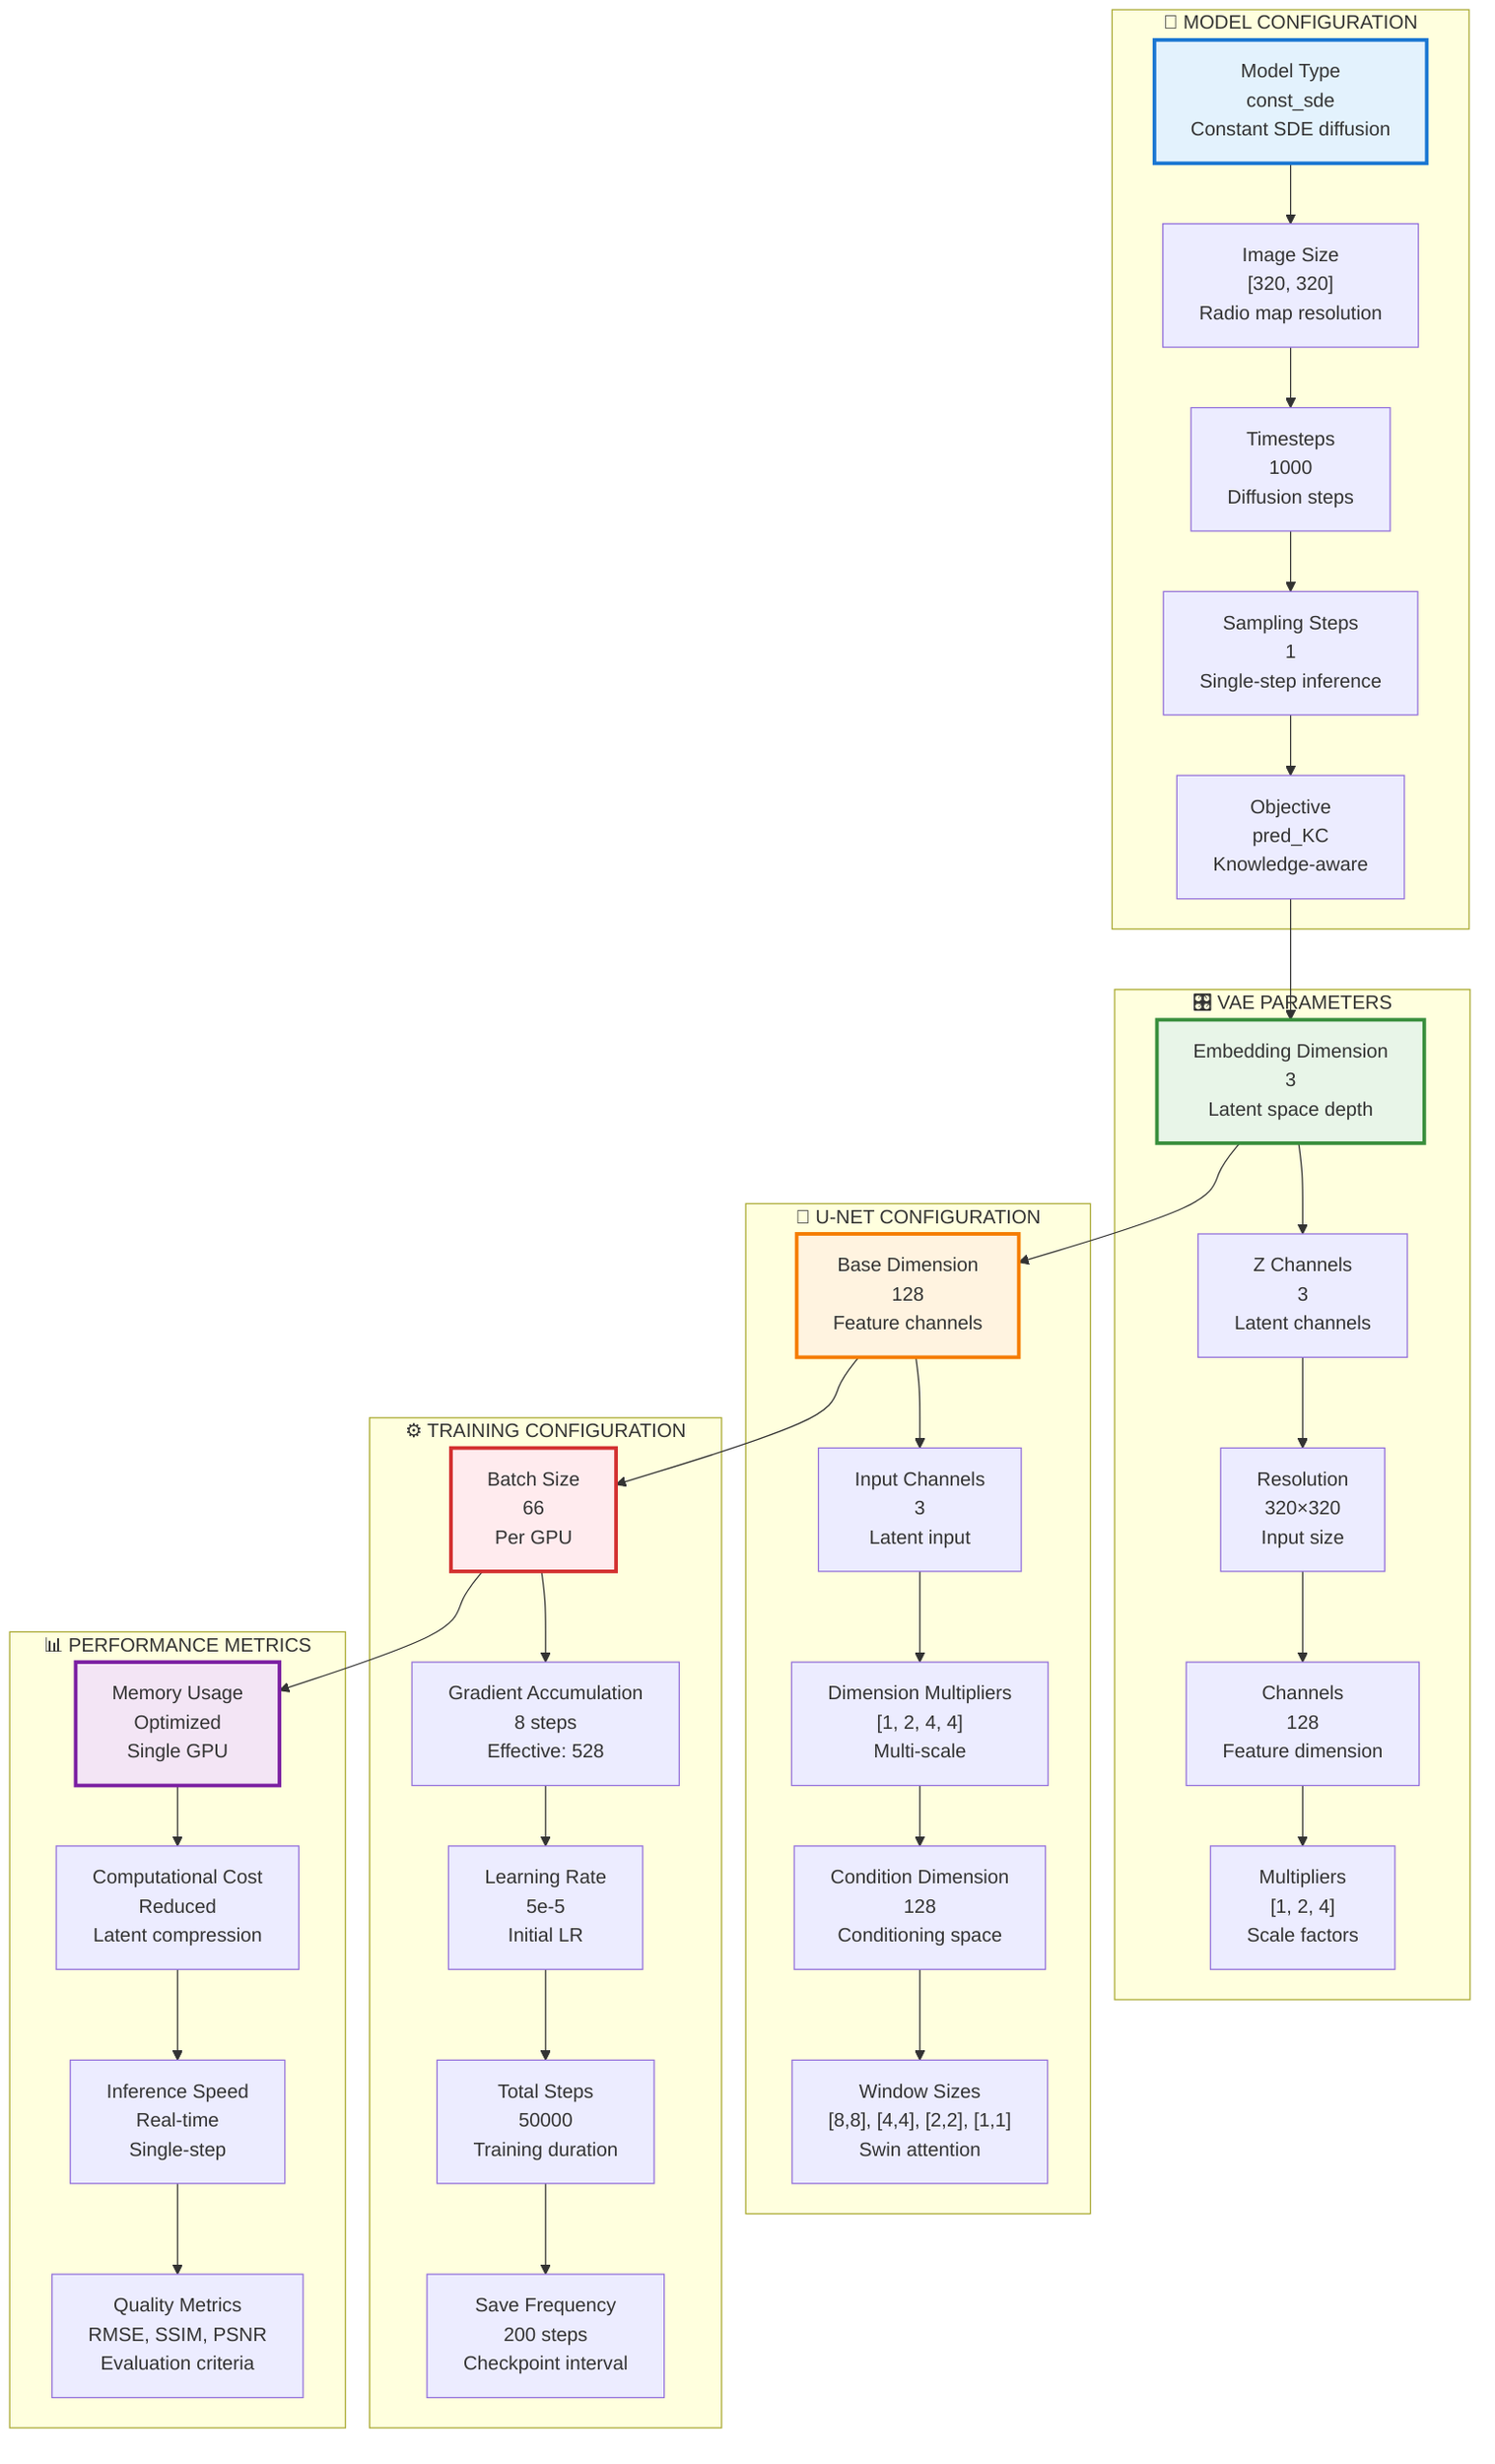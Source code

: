 %% Enhanced Training Configuration - Ultra Simple
graph TB
    subgraph "🤖 MODEL CONFIGURATION"
        A["Model Type<br/>const_sde<br/>Constant SDE diffusion"] --> B["Image Size<br/>[320, 320]<br/>Radio map resolution"]
        B --> C["Timesteps<br/>1000<br/>Diffusion steps"]
        C --> D["Sampling Steps<br/>1<br/>Single-step inference"]
        D --> E["Objective<br/>pred_KC<br/>Knowledge-aware"]
    end
    
    subgraph "🎛️ VAE PARAMETERS"
        F["Embedding Dimension<br/>3<br/>Latent space depth"] --> G["Z Channels<br/>3<br/>Latent channels"]
        G --> H["Resolution<br/>320×320<br/>Input size"]
        H --> I["Channels<br/>128<br/>Feature dimension"]
        I --> J["Multipliers<br/>[1, 2, 4]<br/>Scale factors"]
    end
    
    subgraph "🔧 U-NET CONFIGURATION"
        K["Base Dimension<br/>128<br/>Feature channels"] --> L["Input Channels<br/>3<br/>Latent input"]
        L --> M["Dimension Multipliers<br/>[1, 2, 4, 4]<br/>Multi-scale"]
        M --> N["Condition Dimension<br/>128<br/>Conditioning space"]
        N --> O["Window Sizes<br/>[8,8], [4,4], [2,2], [1,1]<br/>Swin attention"]
    end
    
    subgraph "⚙️ TRAINING CONFIGURATION"
        P["Batch Size<br/>66<br/>Per GPU"] --> Q["Gradient Accumulation<br/>8 steps<br/>Effective: 528"]
        Q --> R["Learning Rate<br/>5e-5<br/>Initial LR"]
        R --> S["Total Steps<br/>50000<br/>Training duration"]
        S --> T["Save Frequency<br/>200 steps<br/>Checkpoint interval"]
    end
    
    subgraph "📊 PERFORMANCE METRICS"
        U["Memory Usage<br/>Optimized<br/>Single GPU"] --> V["Computational Cost<br/>Reduced<br/>Latent compression"]
        V --> W["Inference Speed<br/>Real-time<br/>Single-step"]
        W --> X["Quality Metrics<br/>RMSE, SSIM, PSNR<br/>Evaluation criteria"]
    end
    
    E --> F
    F --> K
    K --> P
    P --> U
    
    style A fill:#E3F2FD,stroke:#1976D2,stroke-width:3px
    style F fill:#E8F5E8,stroke:#388E3C,stroke-width:3px
    style K fill:#FFF3E0,stroke:#F57C00,stroke-width:3px
    style P fill:#FFEBEE,stroke:#D32F2F,stroke-width:3px
    style U fill:#F3E5F5,stroke:#7B1FA2,stroke-width:3px
